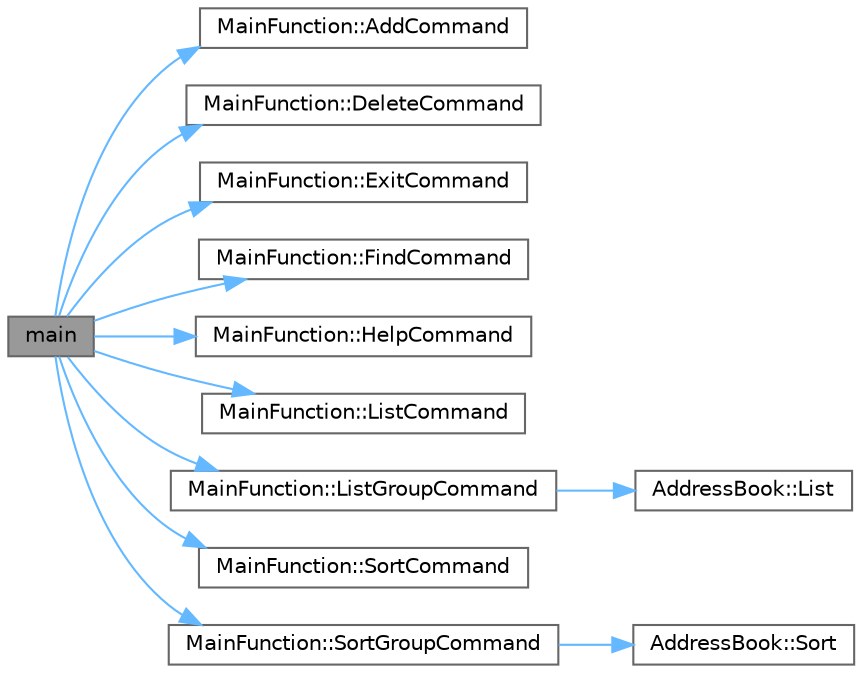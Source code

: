 digraph "main"
{
 // LATEX_PDF_SIZE
  bgcolor="transparent";
  edge [fontname=Helvetica,fontsize=10,labelfontname=Helvetica,labelfontsize=10];
  node [fontname=Helvetica,fontsize=10,shape=box,height=0.2,width=0.4];
  rankdir="LR";
  Node1 [label="main",height=0.2,width=0.4,color="gray40", fillcolor="grey60", style="filled", fontcolor="black",tooltip=" "];
  Node1 -> Node2 [color="steelblue1",style="solid"];
  Node2 [label="MainFunction::AddCommand",height=0.2,width=0.4,color="grey40", fillcolor="white", style="filled",URL="$de/d3b/class_main_function.html#adf24f32da9c03a5373f36e4aae46302a",tooltip="添加联系人命令 add命令格式: AddressBook>add [name] [number] [group] command, add new contact to Address Book in ..."];
  Node1 -> Node3 [color="steelblue1",style="solid"];
  Node3 [label="MainFunction::DeleteCommand",height=0.2,width=0.4,color="grey40", fillcolor="white", style="filled",URL="$de/d3b/class_main_function.html#ac2f70628a5f3db82a14c72906fc64d64",tooltip="删除联系人命令，支持通配符 ? * delete [Name][Number][Group]，按姓名删除某一节点"];
  Node1 -> Node4 [color="steelblue1",style="solid"];
  Node4 [label="MainFunction::ExitCommand",height=0.2,width=0.4,color="grey40", fillcolor="white", style="filled",URL="$de/d3b/class_main_function.html#a2d7e4b42d94d2dac614a134389d9db90",tooltip="退出程序，AddressBook>exit command, exit the program"];
  Node1 -> Node5 [color="steelblue1",style="solid"];
  Node5 [label="MainFunction::FindCommand",height=0.2,width=0.4,color="grey40", fillcolor="white", style="filled",URL="$de/d3b/class_main_function.html#a201a540381aacc37ea317de99b34abe9",tooltip="查找命令 find [Name] [Number] [Group] 按名字寻找某一节点，支持通配符 * ? 查找"];
  Node1 -> Node6 [color="steelblue1",style="solid"];
  Node6 [label="MainFunction::HelpCommand",height=0.2,width=0.4,color="grey40", fillcolor="white", style="filled",URL="$de/d3b/class_main_function.html#a8a2c9fe12211c131bd03e0c706770c1f",tooltip="打印帮助手册 AddressBook>help command, print Help Manual"];
  Node1 -> Node7 [color="steelblue1",style="solid"];
  Node7 [label="MainFunction::ListCommand",height=0.2,width=0.4,color="grey40", fillcolor="white", style="filled",URL="$de/d3b/class_main_function.html#ac5aef4c9fa1802e69348661a59b711cd",tooltip="列出通讯录中所有联系人命令，AddressBook>list command, print all contacts in the AddressBook"];
  Node1 -> Node8 [color="steelblue1",style="solid"];
  Node8 [label="MainFunction::ListGroupCommand",height=0.2,width=0.4,color="grey40", fillcolor="white", style="filled",URL="$de/d3b/class_main_function.html#a61df29059315691d8c5b084b31e87c68",tooltip="按组别列出通讯录中特定组别联系人"];
  Node8 -> Node9 [color="steelblue1",style="solid"];
  Node9 [label="AddressBook::List",height=0.2,width=0.4,color="grey40", fillcolor="white", style="filled",URL="$de/d25/class_address_book.html#a03109edb7d7e0a3ddacb44375bbac8fe",tooltip="std::cout 输出Book中所有联系人。"];
  Node1 -> Node10 [color="steelblue1",style="solid"];
  Node10 [label="MainFunction::SortCommand",height=0.2,width=0.4,color="grey40", fillcolor="white", style="filled",URL="$de/d3b/class_main_function.html#a276b843a8c3045968412eb3ffcfdf815",tooltip="根据姓氏拼音升序排列，AddressBook>sort command, sort contact in the AddressBook using string in ascii ascending ..."];
  Node1 -> Node11 [color="steelblue1",style="solid"];
  Node11 [label="MainFunction::SortGroupCommand",height=0.2,width=0.4,color="grey40", fillcolor="white", style="filled",URL="$de/d3b/class_main_function.html#a8678107aa7db0e655a3994c52af53004",tooltip="按照组别拼音升序排序，AddressBook>sortgroup command, sort contact in the AddressBook using string in ascii ascen..."];
  Node11 -> Node12 [color="steelblue1",style="solid"];
  Node12 [label="AddressBook::Sort",height=0.2,width=0.4,color="grey40", fillcolor="white", style="filled",URL="$de/d25/class_address_book.html#acef18d40a6792d9ae74e544a23448c38",tooltip="按姓名排序 AddressBook"];
}
